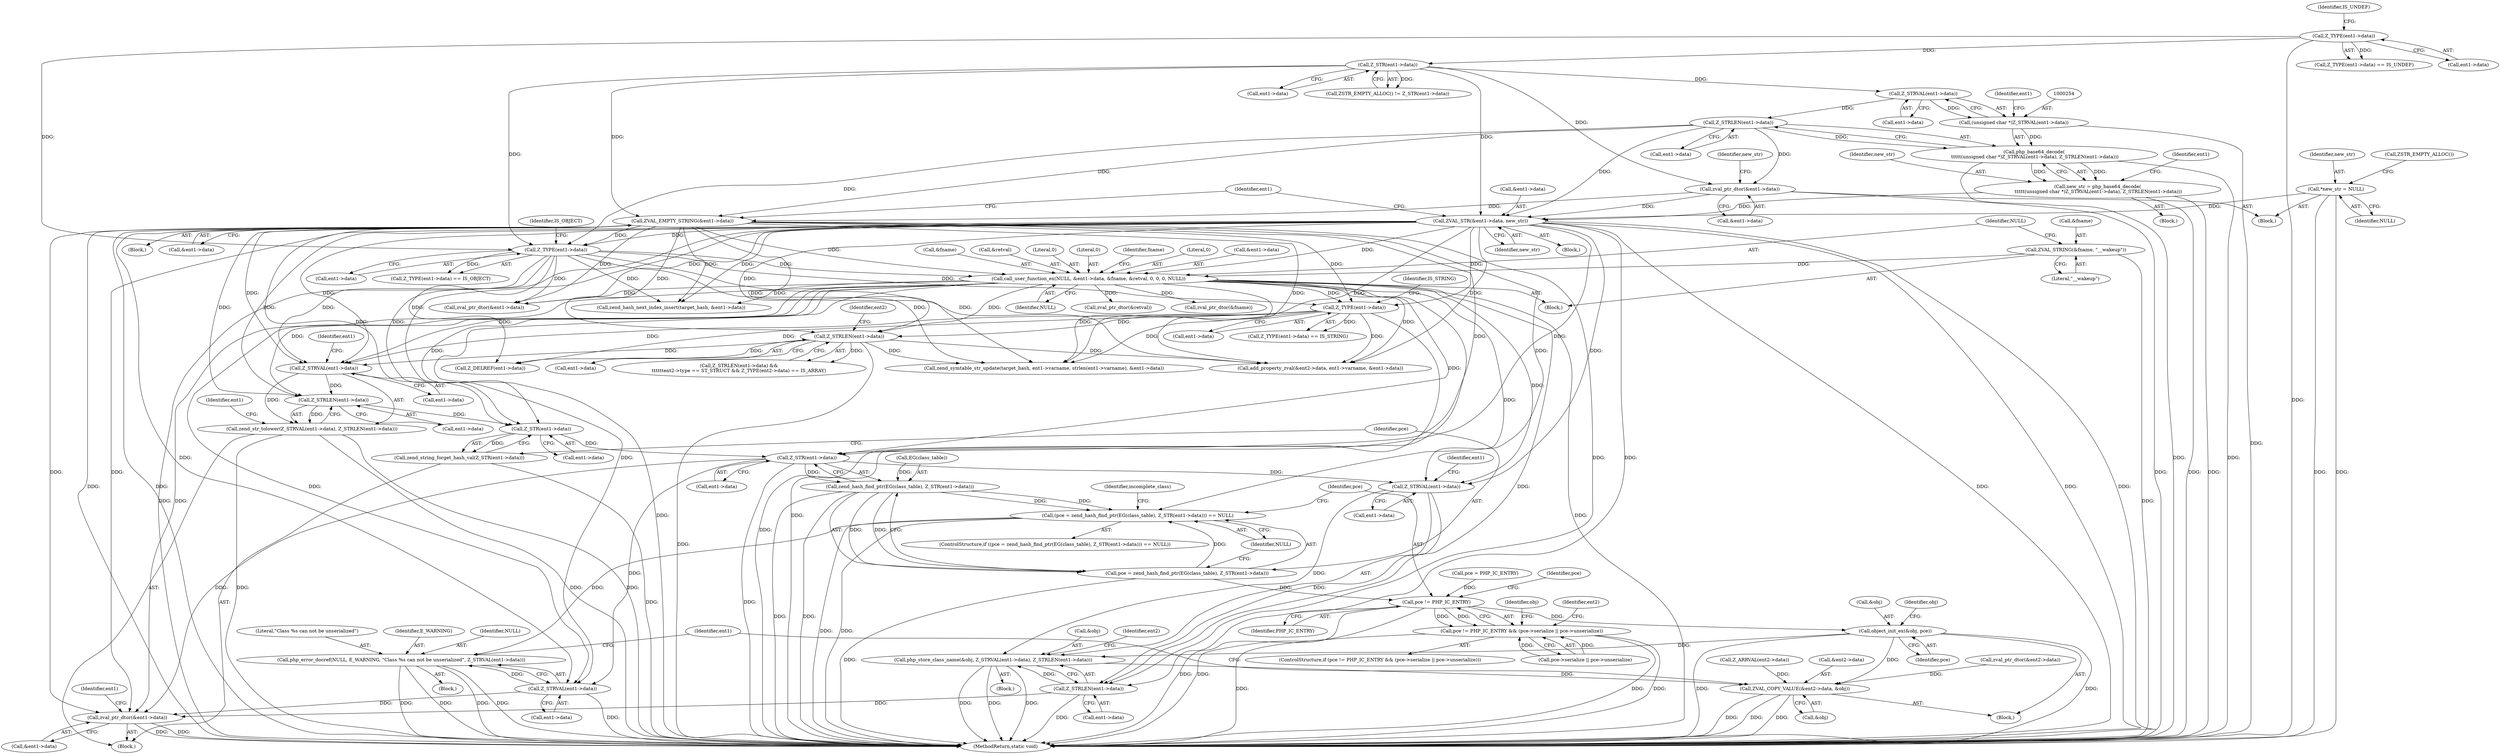 digraph "0_php-src_8d2539fa0faf3f63e1d1e7635347c5b9e777d47b@pointer" {
"1000418" [label="(Call,Z_STRLEN(ent1->data))"];
"1000279" [label="(Call,ZVAL_EMPTY_STRING(&ent1->data))"];
"1000259" [label="(Call,Z_STRLEN(ent1->data))"];
"1000255" [label="(Call,Z_STRVAL(ent1->data))"];
"1000245" [label="(Call,Z_STR(ent1->data))"];
"1000203" [label="(Call,Z_TYPE(ent1->data))"];
"1000263" [label="(Call,zval_ptr_dtor(&ent1->data))"];
"1000298" [label="(Call,call_user_function_ex(NULL, &ent1->data, &fname, &retval, 0, 0, 0, NULL))"];
"1000286" [label="(Call,Z_TYPE(ent1->data))"];
"1000271" [label="(Call,ZVAL_STR(&ent1->data, new_str))"];
"1000250" [label="(Call,new_str = php_base64_decode(\n \t\t\t\t\t(unsigned char *)Z_STRVAL(ent1->data), Z_STRLEN(ent1->data)))"];
"1000252" [label="(Call,php_base64_decode(\n \t\t\t\t\t(unsigned char *)Z_STRVAL(ent1->data), Z_STRLEN(ent1->data)))"];
"1000253" [label="(Call,(unsigned char *)Z_STRVAL(ent1->data))"];
"1000239" [label="(Call,*new_str = NULL)"];
"1000294" [label="(Call,ZVAL_STRING(&fname, \"__wakeup\"))"];
"1000414" [label="(Call,Z_STRVAL(ent1->data))"];
"1000392" [label="(Call,Z_STRLEN(ent1->data))"];
"1000386" [label="(Call,Z_TYPE(ent1->data))"];
"1000413" [label="(Call,zend_str_tolower(Z_STRVAL(ent1->data), Z_STRLEN(ent1->data)))"];
"1000423" [label="(Call,Z_STR(ent1->data))"];
"1000422" [label="(Call,zend_string_forget_hash_val(Z_STR(ent1->data)))"];
"1000434" [label="(Call,Z_STR(ent1->data))"];
"1000431" [label="(Call,zend_hash_find_ptr(EG(class_table), Z_STR(ent1->data)))"];
"1000428" [label="(Call,(pce = zend_hash_find_ptr(EG(class_table), Z_STR(ent1->data))) == NULL)"];
"1000469" [label="(Call,php_error_docref(NULL, E_WARNING, \"Class %s can not be unserialized\", Z_STRVAL(ent1->data)))"];
"1000429" [label="(Call,pce = zend_hash_find_ptr(EG(class_table), Z_STR(ent1->data)))"];
"1000448" [label="(Call,pce != PHP_IC_ENTRY)"];
"1000447" [label="(Call,pce != PHP_IC_ENTRY && (pce->serialize || pce->unserialize))"];
"1000479" [label="(Call,object_init_ex(&obj, pce))"];
"1000495" [label="(Call,php_store_class_name(&obj, Z_STRVAL(ent1->data), Z_STRLEN(ent1->data)))"];
"1000511" [label="(Call,ZVAL_COPY_VALUE(&ent2->data, &obj))"];
"1000473" [label="(Call,Z_STRVAL(ent1->data))"];
"1000518" [label="(Call,zval_ptr_dtor(&ent1->data))"];
"1000498" [label="(Call,Z_STRVAL(ent1->data))"];
"1000502" [label="(Call,Z_STRLEN(ent1->data))"];
"1000309" [label="(Literal,0)"];
"1000249" [label="(Block,)"];
"1000438" [label="(Identifier,NULL)"];
"1000386" [label="(Call,Z_TYPE(ent1->data))"];
"1000311" [label="(Identifier,NULL)"];
"1000516" [label="(Call,&obj)"];
"1000413" [label="(Call,zend_str_tolower(Z_STRVAL(ent1->data), Z_STRLEN(ent1->data)))"];
"1000486" [label="(Call,Z_ARRVAL(ent2->data))"];
"1000285" [label="(Call,Z_TYPE(ent1->data) == IS_OBJECT)"];
"1000287" [label="(Call,ent1->data)"];
"1000392" [label="(Call,Z_STRLEN(ent1->data))"];
"1000419" [label="(Call,ent1->data)"];
"1000422" [label="(Call,zend_string_forget_hash_val(Z_STR(ent1->data)))"];
"1000498" [label="(Call,Z_STRVAL(ent1->data))"];
"1000295" [label="(Call,&fname)"];
"1000271" [label="(Call,ZVAL_STR(&ent1->data, new_str))"];
"1000294" [label="(Call,ZVAL_STRING(&fname, \"__wakeup\"))"];
"1000428" [label="(Call,(pce = zend_hash_find_ptr(EG(class_table), Z_STR(ent1->data))) == NULL)"];
"1000420" [label="(Identifier,ent1)"];
"1000255" [label="(Call,Z_STRVAL(ent1->data))"];
"1000512" [label="(Call,&ent2->data)"];
"1000263" [label="(Call,zval_ptr_dtor(&ent1->data))"];
"1000276" [label="(Identifier,new_str)"];
"1000581" [label="(Identifier,ent1)"];
"1000341" [label="(Call,zval_ptr_dtor(&ent1->data))"];
"1000447" [label="(Call,pce != PHP_IC_ENTRY && (pce->serialize || pce->unserialize))"];
"1000458" [label="(Block,)"];
"1000435" [label="(Call,ent1->data)"];
"1000453" [label="(Identifier,pce)"];
"1000251" [label="(Identifier,new_str)"];
"1000207" [label="(Identifier,IS_UNDEF)"];
"1000279" [label="(Call,ZVAL_EMPTY_STRING(&ent1->data))"];
"1000260" [label="(Call,ent1->data)"];
"1000431" [label="(Call,zend_hash_find_ptr(EG(class_table), Z_STR(ent1->data)))"];
"1000644" [label="(MethodReturn,static void)"];
"1000202" [label="(Call,Z_TYPE(ent1->data) == IS_UNDEF)"];
"1000499" [label="(Call,ent1->data)"];
"1000256" [label="(Call,ent1->data)"];
"1000418" [label="(Call,Z_STRLEN(ent1->data))"];
"1000503" [label="(Call,ent1->data)"];
"1000286" [label="(Call,Z_TYPE(ent1->data))"];
"1000470" [label="(Identifier,NULL)"];
"1000472" [label="(Literal,\"Class %s can not be unserialized\")"];
"1000504" [label="(Identifier,ent1)"];
"1000240" [label="(Identifier,new_str)"];
"1000278" [label="(Block,)"];
"1000462" [label="(Identifier,ent2)"];
"1000393" [label="(Call,ent1->data)"];
"1000423" [label="(Call,Z_STR(ent1->data))"];
"1000237" [label="(Block,)"];
"1000315" [label="(Call,zval_ptr_dtor(&retval))"];
"1000245" [label="(Call,Z_STR(ent1->data))"];
"1000269" [label="(Identifier,new_str)"];
"1000485" [label="(Identifier,obj)"];
"1000506" [label="(Call,zval_ptr_dtor(&ent2->data))"];
"1000451" [label="(Call,pce->serialize || pce->unserialize)"];
"1000261" [label="(Identifier,ent1)"];
"1000297" [label="(Literal,\"__wakeup\")"];
"1000415" [label="(Call,ent1->data)"];
"1000253" [label="(Call,(unsigned char *)Z_STRVAL(ent1->data))"];
"1000312" [label="(Call,zval_ptr_dtor(&fname))"];
"1000480" [label="(Call,&obj)"];
"1000502" [label="(Call,Z_STRLEN(ent1->data))"];
"1000252" [label="(Call,php_base64_decode(\n \t\t\t\t\t(unsigned char *)Z_STRVAL(ent1->data), Z_STRLEN(ent1->data)))"];
"1000387" [label="(Call,ent1->data)"];
"1000450" [label="(Identifier,PHP_IC_ENTRY)"];
"1000518" [label="(Call,zval_ptr_dtor(&ent1->data))"];
"1000291" [label="(Block,)"];
"1000429" [label="(Call,pce = zend_hash_find_ptr(EG(class_table), Z_STR(ent1->data)))"];
"1000290" [label="(Identifier,IS_OBJECT)"];
"1000427" [label="(ControlStructure,if ((pce = zend_hash_find_ptr(EG(class_table), Z_STR(ent1->data))) == NULL))"];
"1000270" [label="(Block,)"];
"1000469" [label="(Call,php_error_docref(NULL, E_WARNING, \"Class %s can not be unserialized\", Z_STRVAL(ent1->data)))"];
"1000414" [label="(Call,Z_STRVAL(ent1->data))"];
"1000566" [label="(Call,zend_symtable_str_update(target_hash, ent1->varname, strlen(ent1->varname), &ent1->data))"];
"1000241" [label="(Identifier,NULL)"];
"1000408" [label="(Block,)"];
"1000204" [label="(Call,ent1->data)"];
"1000425" [label="(Identifier,ent1)"];
"1000399" [label="(Identifier,ent2)"];
"1000509" [label="(Identifier,ent2)"];
"1000473" [label="(Call,Z_STRVAL(ent1->data))"];
"1000511" [label="(Call,ZVAL_COPY_VALUE(&ent2->data, &obj))"];
"1000314" [label="(Identifier,fname)"];
"1000481" [label="(Identifier,obj)"];
"1000474" [label="(Call,ent1->data)"];
"1000308" [label="(Literal,0)"];
"1000519" [label="(Call,&ent1->data)"];
"1000544" [label="(Call,add_property_zval(&ent2->data, ent1->varname, &ent1->data))"];
"1000432" [label="(Call,EG(class_table))"];
"1000585" [label="(Call,zend_hash_next_index_insert(target_hash, &ent1->data))"];
"1000298" [label="(Call,call_user_function_ex(NULL, &ent1->data, &fname, &retval, 0, 0, 0, NULL))"];
"1000496" [label="(Call,&obj)"];
"1000246" [label="(Call,ent1->data)"];
"1000239" [label="(Call,*new_str = NULL)"];
"1000264" [label="(Call,&ent1->data)"];
"1000280" [label="(Call,&ent1->data)"];
"1000272" [label="(Call,&ent1->data)"];
"1000482" [label="(Identifier,pce)"];
"1000479" [label="(Call,object_init_ex(&obj, pce))"];
"1000266" [label="(Identifier,ent1)"];
"1000446" [label="(ControlStructure,if (pce != PHP_IC_ENTRY && (pce->serialize || pce->unserialize)))"];
"1000203" [label="(Call,Z_TYPE(ent1->data))"];
"1000300" [label="(Call,&ent1->data)"];
"1000495" [label="(Call,php_store_class_name(&obj, Z_STRVAL(ent1->data), Z_STRLEN(ent1->data)))"];
"1000304" [label="(Call,&fname)"];
"1000244" [label="(Call,ZSTR_EMPTY_ALLOC())"];
"1000434" [label="(Call,Z_STR(ent1->data))"];
"1000306" [label="(Call,&retval)"];
"1000250" [label="(Call,new_str = php_base64_decode(\n \t\t\t\t\t(unsigned char *)Z_STRVAL(ent1->data), Z_STRLEN(ent1->data)))"];
"1000288" [label="(Identifier,ent1)"];
"1000385" [label="(Call,Z_TYPE(ent1->data) == IS_STRING)"];
"1000494" [label="(Block,)"];
"1000299" [label="(Identifier,NULL)"];
"1000243" [label="(Call,ZSTR_EMPTY_ALLOC() != Z_STR(ent1->data))"];
"1000391" [label="(Call,Z_STRLEN(ent1->data) &&\n\t\t\t\t\t\tent2->type == ST_STRUCT && Z_TYPE(ent2->data) == IS_ARRAY)"];
"1000424" [label="(Call,ent1->data)"];
"1000478" [label="(Block,)"];
"1000521" [label="(Identifier,ent1)"];
"1000449" [label="(Identifier,pce)"];
"1000259" [label="(Call,Z_STRLEN(ent1->data))"];
"1000390" [label="(Identifier,IS_STRING)"];
"1000441" [label="(Identifier,incomplete_class)"];
"1000430" [label="(Identifier,pce)"];
"1000471" [label="(Identifier,E_WARNING)"];
"1000310" [label="(Literal,0)"];
"1000443" [label="(Call,pce = PHP_IC_ENTRY)"];
"1000556" [label="(Call,Z_DELREF(ent1->data))"];
"1000448" [label="(Call,pce != PHP_IC_ENTRY)"];
"1000418" -> "1000413"  [label="AST: "];
"1000418" -> "1000419"  [label="CFG: "];
"1000419" -> "1000418"  [label="AST: "];
"1000413" -> "1000418"  [label="CFG: "];
"1000418" -> "1000413"  [label="DDG: "];
"1000279" -> "1000418"  [label="DDG: "];
"1000298" -> "1000418"  [label="DDG: "];
"1000414" -> "1000418"  [label="DDG: "];
"1000271" -> "1000418"  [label="DDG: "];
"1000418" -> "1000423"  [label="DDG: "];
"1000279" -> "1000278"  [label="AST: "];
"1000279" -> "1000280"  [label="CFG: "];
"1000280" -> "1000279"  [label="AST: "];
"1000288" -> "1000279"  [label="CFG: "];
"1000279" -> "1000644"  [label="DDG: "];
"1000279" -> "1000644"  [label="DDG: "];
"1000259" -> "1000279"  [label="DDG: "];
"1000263" -> "1000279"  [label="DDG: "];
"1000245" -> "1000279"  [label="DDG: "];
"1000279" -> "1000286"  [label="DDG: "];
"1000279" -> "1000298"  [label="DDG: "];
"1000279" -> "1000341"  [label="DDG: "];
"1000279" -> "1000386"  [label="DDG: "];
"1000279" -> "1000392"  [label="DDG: "];
"1000279" -> "1000414"  [label="DDG: "];
"1000279" -> "1000423"  [label="DDG: "];
"1000279" -> "1000434"  [label="DDG: "];
"1000279" -> "1000473"  [label="DDG: "];
"1000279" -> "1000498"  [label="DDG: "];
"1000279" -> "1000502"  [label="DDG: "];
"1000279" -> "1000518"  [label="DDG: "];
"1000279" -> "1000544"  [label="DDG: "];
"1000279" -> "1000566"  [label="DDG: "];
"1000279" -> "1000585"  [label="DDG: "];
"1000259" -> "1000252"  [label="AST: "];
"1000259" -> "1000260"  [label="CFG: "];
"1000260" -> "1000259"  [label="AST: "];
"1000252" -> "1000259"  [label="CFG: "];
"1000259" -> "1000252"  [label="DDG: "];
"1000255" -> "1000259"  [label="DDG: "];
"1000259" -> "1000263"  [label="DDG: "];
"1000259" -> "1000271"  [label="DDG: "];
"1000259" -> "1000286"  [label="DDG: "];
"1000255" -> "1000253"  [label="AST: "];
"1000255" -> "1000256"  [label="CFG: "];
"1000256" -> "1000255"  [label="AST: "];
"1000253" -> "1000255"  [label="CFG: "];
"1000255" -> "1000253"  [label="DDG: "];
"1000245" -> "1000255"  [label="DDG: "];
"1000245" -> "1000243"  [label="AST: "];
"1000245" -> "1000246"  [label="CFG: "];
"1000246" -> "1000245"  [label="AST: "];
"1000243" -> "1000245"  [label="CFG: "];
"1000245" -> "1000243"  [label="DDG: "];
"1000203" -> "1000245"  [label="DDG: "];
"1000245" -> "1000263"  [label="DDG: "];
"1000245" -> "1000271"  [label="DDG: "];
"1000245" -> "1000286"  [label="DDG: "];
"1000203" -> "1000202"  [label="AST: "];
"1000203" -> "1000204"  [label="CFG: "];
"1000204" -> "1000203"  [label="AST: "];
"1000207" -> "1000203"  [label="CFG: "];
"1000203" -> "1000644"  [label="DDG: "];
"1000203" -> "1000202"  [label="DDG: "];
"1000203" -> "1000286"  [label="DDG: "];
"1000263" -> "1000237"  [label="AST: "];
"1000263" -> "1000264"  [label="CFG: "];
"1000264" -> "1000263"  [label="AST: "];
"1000269" -> "1000263"  [label="CFG: "];
"1000263" -> "1000644"  [label="DDG: "];
"1000263" -> "1000271"  [label="DDG: "];
"1000298" -> "1000291"  [label="AST: "];
"1000298" -> "1000311"  [label="CFG: "];
"1000299" -> "1000298"  [label="AST: "];
"1000300" -> "1000298"  [label="AST: "];
"1000304" -> "1000298"  [label="AST: "];
"1000306" -> "1000298"  [label="AST: "];
"1000308" -> "1000298"  [label="AST: "];
"1000309" -> "1000298"  [label="AST: "];
"1000310" -> "1000298"  [label="AST: "];
"1000311" -> "1000298"  [label="AST: "];
"1000314" -> "1000298"  [label="CFG: "];
"1000298" -> "1000644"  [label="DDG: "];
"1000298" -> "1000644"  [label="DDG: "];
"1000298" -> "1000644"  [label="DDG: "];
"1000286" -> "1000298"  [label="DDG: "];
"1000271" -> "1000298"  [label="DDG: "];
"1000294" -> "1000298"  [label="DDG: "];
"1000298" -> "1000312"  [label="DDG: "];
"1000298" -> "1000315"  [label="DDG: "];
"1000298" -> "1000341"  [label="DDG: "];
"1000298" -> "1000386"  [label="DDG: "];
"1000298" -> "1000392"  [label="DDG: "];
"1000298" -> "1000414"  [label="DDG: "];
"1000298" -> "1000423"  [label="DDG: "];
"1000298" -> "1000434"  [label="DDG: "];
"1000298" -> "1000428"  [label="DDG: "];
"1000298" -> "1000473"  [label="DDG: "];
"1000298" -> "1000498"  [label="DDG: "];
"1000298" -> "1000502"  [label="DDG: "];
"1000298" -> "1000518"  [label="DDG: "];
"1000298" -> "1000544"  [label="DDG: "];
"1000298" -> "1000566"  [label="DDG: "];
"1000298" -> "1000585"  [label="DDG: "];
"1000286" -> "1000285"  [label="AST: "];
"1000286" -> "1000287"  [label="CFG: "];
"1000287" -> "1000286"  [label="AST: "];
"1000290" -> "1000286"  [label="CFG: "];
"1000286" -> "1000644"  [label="DDG: "];
"1000286" -> "1000285"  [label="DDG: "];
"1000271" -> "1000286"  [label="DDG: "];
"1000286" -> "1000341"  [label="DDG: "];
"1000286" -> "1000386"  [label="DDG: "];
"1000286" -> "1000414"  [label="DDG: "];
"1000286" -> "1000544"  [label="DDG: "];
"1000286" -> "1000556"  [label="DDG: "];
"1000286" -> "1000566"  [label="DDG: "];
"1000286" -> "1000585"  [label="DDG: "];
"1000271" -> "1000270"  [label="AST: "];
"1000271" -> "1000276"  [label="CFG: "];
"1000272" -> "1000271"  [label="AST: "];
"1000276" -> "1000271"  [label="AST: "];
"1000288" -> "1000271"  [label="CFG: "];
"1000271" -> "1000644"  [label="DDG: "];
"1000271" -> "1000644"  [label="DDG: "];
"1000271" -> "1000644"  [label="DDG: "];
"1000250" -> "1000271"  [label="DDG: "];
"1000239" -> "1000271"  [label="DDG: "];
"1000271" -> "1000341"  [label="DDG: "];
"1000271" -> "1000386"  [label="DDG: "];
"1000271" -> "1000392"  [label="DDG: "];
"1000271" -> "1000414"  [label="DDG: "];
"1000271" -> "1000423"  [label="DDG: "];
"1000271" -> "1000434"  [label="DDG: "];
"1000271" -> "1000473"  [label="DDG: "];
"1000271" -> "1000498"  [label="DDG: "];
"1000271" -> "1000502"  [label="DDG: "];
"1000271" -> "1000518"  [label="DDG: "];
"1000271" -> "1000544"  [label="DDG: "];
"1000271" -> "1000566"  [label="DDG: "];
"1000271" -> "1000585"  [label="DDG: "];
"1000250" -> "1000249"  [label="AST: "];
"1000250" -> "1000252"  [label="CFG: "];
"1000251" -> "1000250"  [label="AST: "];
"1000252" -> "1000250"  [label="AST: "];
"1000266" -> "1000250"  [label="CFG: "];
"1000250" -> "1000644"  [label="DDG: "];
"1000250" -> "1000644"  [label="DDG: "];
"1000252" -> "1000250"  [label="DDG: "];
"1000252" -> "1000250"  [label="DDG: "];
"1000253" -> "1000252"  [label="AST: "];
"1000252" -> "1000644"  [label="DDG: "];
"1000252" -> "1000644"  [label="DDG: "];
"1000253" -> "1000252"  [label="DDG: "];
"1000254" -> "1000253"  [label="AST: "];
"1000261" -> "1000253"  [label="CFG: "];
"1000253" -> "1000644"  [label="DDG: "];
"1000239" -> "1000237"  [label="AST: "];
"1000239" -> "1000241"  [label="CFG: "];
"1000240" -> "1000239"  [label="AST: "];
"1000241" -> "1000239"  [label="AST: "];
"1000244" -> "1000239"  [label="CFG: "];
"1000239" -> "1000644"  [label="DDG: "];
"1000239" -> "1000644"  [label="DDG: "];
"1000294" -> "1000291"  [label="AST: "];
"1000294" -> "1000297"  [label="CFG: "];
"1000295" -> "1000294"  [label="AST: "];
"1000297" -> "1000294"  [label="AST: "];
"1000299" -> "1000294"  [label="CFG: "];
"1000294" -> "1000644"  [label="DDG: "];
"1000414" -> "1000413"  [label="AST: "];
"1000414" -> "1000415"  [label="CFG: "];
"1000415" -> "1000414"  [label="AST: "];
"1000420" -> "1000414"  [label="CFG: "];
"1000414" -> "1000413"  [label="DDG: "];
"1000392" -> "1000414"  [label="DDG: "];
"1000386" -> "1000414"  [label="DDG: "];
"1000392" -> "1000391"  [label="AST: "];
"1000392" -> "1000393"  [label="CFG: "];
"1000393" -> "1000392"  [label="AST: "];
"1000399" -> "1000392"  [label="CFG: "];
"1000391" -> "1000392"  [label="CFG: "];
"1000392" -> "1000644"  [label="DDG: "];
"1000392" -> "1000391"  [label="DDG: "];
"1000386" -> "1000392"  [label="DDG: "];
"1000392" -> "1000544"  [label="DDG: "];
"1000392" -> "1000556"  [label="DDG: "];
"1000392" -> "1000566"  [label="DDG: "];
"1000386" -> "1000385"  [label="AST: "];
"1000386" -> "1000387"  [label="CFG: "];
"1000387" -> "1000386"  [label="AST: "];
"1000390" -> "1000386"  [label="CFG: "];
"1000386" -> "1000644"  [label="DDG: "];
"1000386" -> "1000385"  [label="DDG: "];
"1000386" -> "1000544"  [label="DDG: "];
"1000386" -> "1000556"  [label="DDG: "];
"1000386" -> "1000566"  [label="DDG: "];
"1000413" -> "1000408"  [label="AST: "];
"1000425" -> "1000413"  [label="CFG: "];
"1000413" -> "1000644"  [label="DDG: "];
"1000413" -> "1000644"  [label="DDG: "];
"1000413" -> "1000644"  [label="DDG: "];
"1000423" -> "1000422"  [label="AST: "];
"1000423" -> "1000424"  [label="CFG: "];
"1000424" -> "1000423"  [label="AST: "];
"1000422" -> "1000423"  [label="CFG: "];
"1000423" -> "1000422"  [label="DDG: "];
"1000423" -> "1000434"  [label="DDG: "];
"1000422" -> "1000408"  [label="AST: "];
"1000430" -> "1000422"  [label="CFG: "];
"1000422" -> "1000644"  [label="DDG: "];
"1000434" -> "1000431"  [label="AST: "];
"1000434" -> "1000435"  [label="CFG: "];
"1000435" -> "1000434"  [label="AST: "];
"1000431" -> "1000434"  [label="CFG: "];
"1000434" -> "1000644"  [label="DDG: "];
"1000434" -> "1000431"  [label="DDG: "];
"1000434" -> "1000473"  [label="DDG: "];
"1000434" -> "1000498"  [label="DDG: "];
"1000434" -> "1000518"  [label="DDG: "];
"1000431" -> "1000429"  [label="AST: "];
"1000432" -> "1000431"  [label="AST: "];
"1000429" -> "1000431"  [label="CFG: "];
"1000431" -> "1000644"  [label="DDG: "];
"1000431" -> "1000644"  [label="DDG: "];
"1000431" -> "1000428"  [label="DDG: "];
"1000431" -> "1000428"  [label="DDG: "];
"1000431" -> "1000429"  [label="DDG: "];
"1000431" -> "1000429"  [label="DDG: "];
"1000432" -> "1000431"  [label="DDG: "];
"1000428" -> "1000427"  [label="AST: "];
"1000428" -> "1000438"  [label="CFG: "];
"1000429" -> "1000428"  [label="AST: "];
"1000438" -> "1000428"  [label="AST: "];
"1000441" -> "1000428"  [label="CFG: "];
"1000449" -> "1000428"  [label="CFG: "];
"1000428" -> "1000644"  [label="DDG: "];
"1000428" -> "1000644"  [label="DDG: "];
"1000429" -> "1000428"  [label="DDG: "];
"1000428" -> "1000469"  [label="DDG: "];
"1000469" -> "1000458"  [label="AST: "];
"1000469" -> "1000473"  [label="CFG: "];
"1000470" -> "1000469"  [label="AST: "];
"1000471" -> "1000469"  [label="AST: "];
"1000472" -> "1000469"  [label="AST: "];
"1000473" -> "1000469"  [label="AST: "];
"1000521" -> "1000469"  [label="CFG: "];
"1000469" -> "1000644"  [label="DDG: "];
"1000469" -> "1000644"  [label="DDG: "];
"1000469" -> "1000644"  [label="DDG: "];
"1000469" -> "1000644"  [label="DDG: "];
"1000473" -> "1000469"  [label="DDG: "];
"1000430" -> "1000429"  [label="AST: "];
"1000438" -> "1000429"  [label="CFG: "];
"1000429" -> "1000644"  [label="DDG: "];
"1000429" -> "1000448"  [label="DDG: "];
"1000448" -> "1000447"  [label="AST: "];
"1000448" -> "1000450"  [label="CFG: "];
"1000449" -> "1000448"  [label="AST: "];
"1000450" -> "1000448"  [label="AST: "];
"1000453" -> "1000448"  [label="CFG: "];
"1000447" -> "1000448"  [label="CFG: "];
"1000448" -> "1000644"  [label="DDG: "];
"1000448" -> "1000644"  [label="DDG: "];
"1000448" -> "1000447"  [label="DDG: "];
"1000448" -> "1000447"  [label="DDG: "];
"1000443" -> "1000448"  [label="DDG: "];
"1000448" -> "1000479"  [label="DDG: "];
"1000447" -> "1000446"  [label="AST: "];
"1000447" -> "1000451"  [label="CFG: "];
"1000451" -> "1000447"  [label="AST: "];
"1000462" -> "1000447"  [label="CFG: "];
"1000481" -> "1000447"  [label="CFG: "];
"1000447" -> "1000644"  [label="DDG: "];
"1000447" -> "1000644"  [label="DDG: "];
"1000447" -> "1000644"  [label="DDG: "];
"1000451" -> "1000447"  [label="DDG: "];
"1000451" -> "1000447"  [label="DDG: "];
"1000479" -> "1000478"  [label="AST: "];
"1000479" -> "1000482"  [label="CFG: "];
"1000480" -> "1000479"  [label="AST: "];
"1000482" -> "1000479"  [label="AST: "];
"1000485" -> "1000479"  [label="CFG: "];
"1000479" -> "1000644"  [label="DDG: "];
"1000479" -> "1000644"  [label="DDG: "];
"1000479" -> "1000495"  [label="DDG: "];
"1000479" -> "1000511"  [label="DDG: "];
"1000495" -> "1000494"  [label="AST: "];
"1000495" -> "1000502"  [label="CFG: "];
"1000496" -> "1000495"  [label="AST: "];
"1000498" -> "1000495"  [label="AST: "];
"1000502" -> "1000495"  [label="AST: "];
"1000509" -> "1000495"  [label="CFG: "];
"1000495" -> "1000644"  [label="DDG: "];
"1000495" -> "1000644"  [label="DDG: "];
"1000495" -> "1000644"  [label="DDG: "];
"1000498" -> "1000495"  [label="DDG: "];
"1000502" -> "1000495"  [label="DDG: "];
"1000495" -> "1000511"  [label="DDG: "];
"1000511" -> "1000478"  [label="AST: "];
"1000511" -> "1000516"  [label="CFG: "];
"1000512" -> "1000511"  [label="AST: "];
"1000516" -> "1000511"  [label="AST: "];
"1000521" -> "1000511"  [label="CFG: "];
"1000511" -> "1000644"  [label="DDG: "];
"1000511" -> "1000644"  [label="DDG: "];
"1000511" -> "1000644"  [label="DDG: "];
"1000506" -> "1000511"  [label="DDG: "];
"1000486" -> "1000511"  [label="DDG: "];
"1000473" -> "1000474"  [label="CFG: "];
"1000474" -> "1000473"  [label="AST: "];
"1000473" -> "1000644"  [label="DDG: "];
"1000473" -> "1000518"  [label="DDG: "];
"1000518" -> "1000408"  [label="AST: "];
"1000518" -> "1000519"  [label="CFG: "];
"1000519" -> "1000518"  [label="AST: "];
"1000581" -> "1000518"  [label="CFG: "];
"1000518" -> "1000644"  [label="DDG: "];
"1000518" -> "1000644"  [label="DDG: "];
"1000502" -> "1000518"  [label="DDG: "];
"1000498" -> "1000499"  [label="CFG: "];
"1000499" -> "1000498"  [label="AST: "];
"1000504" -> "1000498"  [label="CFG: "];
"1000498" -> "1000502"  [label="DDG: "];
"1000502" -> "1000503"  [label="CFG: "];
"1000503" -> "1000502"  [label="AST: "];
"1000502" -> "1000644"  [label="DDG: "];
}
